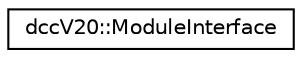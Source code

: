 digraph "类继承关系图"
{
  edge [fontname="Helvetica",fontsize="10",labelfontname="Helvetica",labelfontsize="10"];
  node [fontname="Helvetica",fontsize="10",shape=record];
  rankdir="LR";
  Node0 [label="dccV20::ModuleInterface",height=0.2,width=0.4,color="black", fillcolor="white", style="filled",URL="$classdcc_v20_1_1_module_interface.html"];
}
